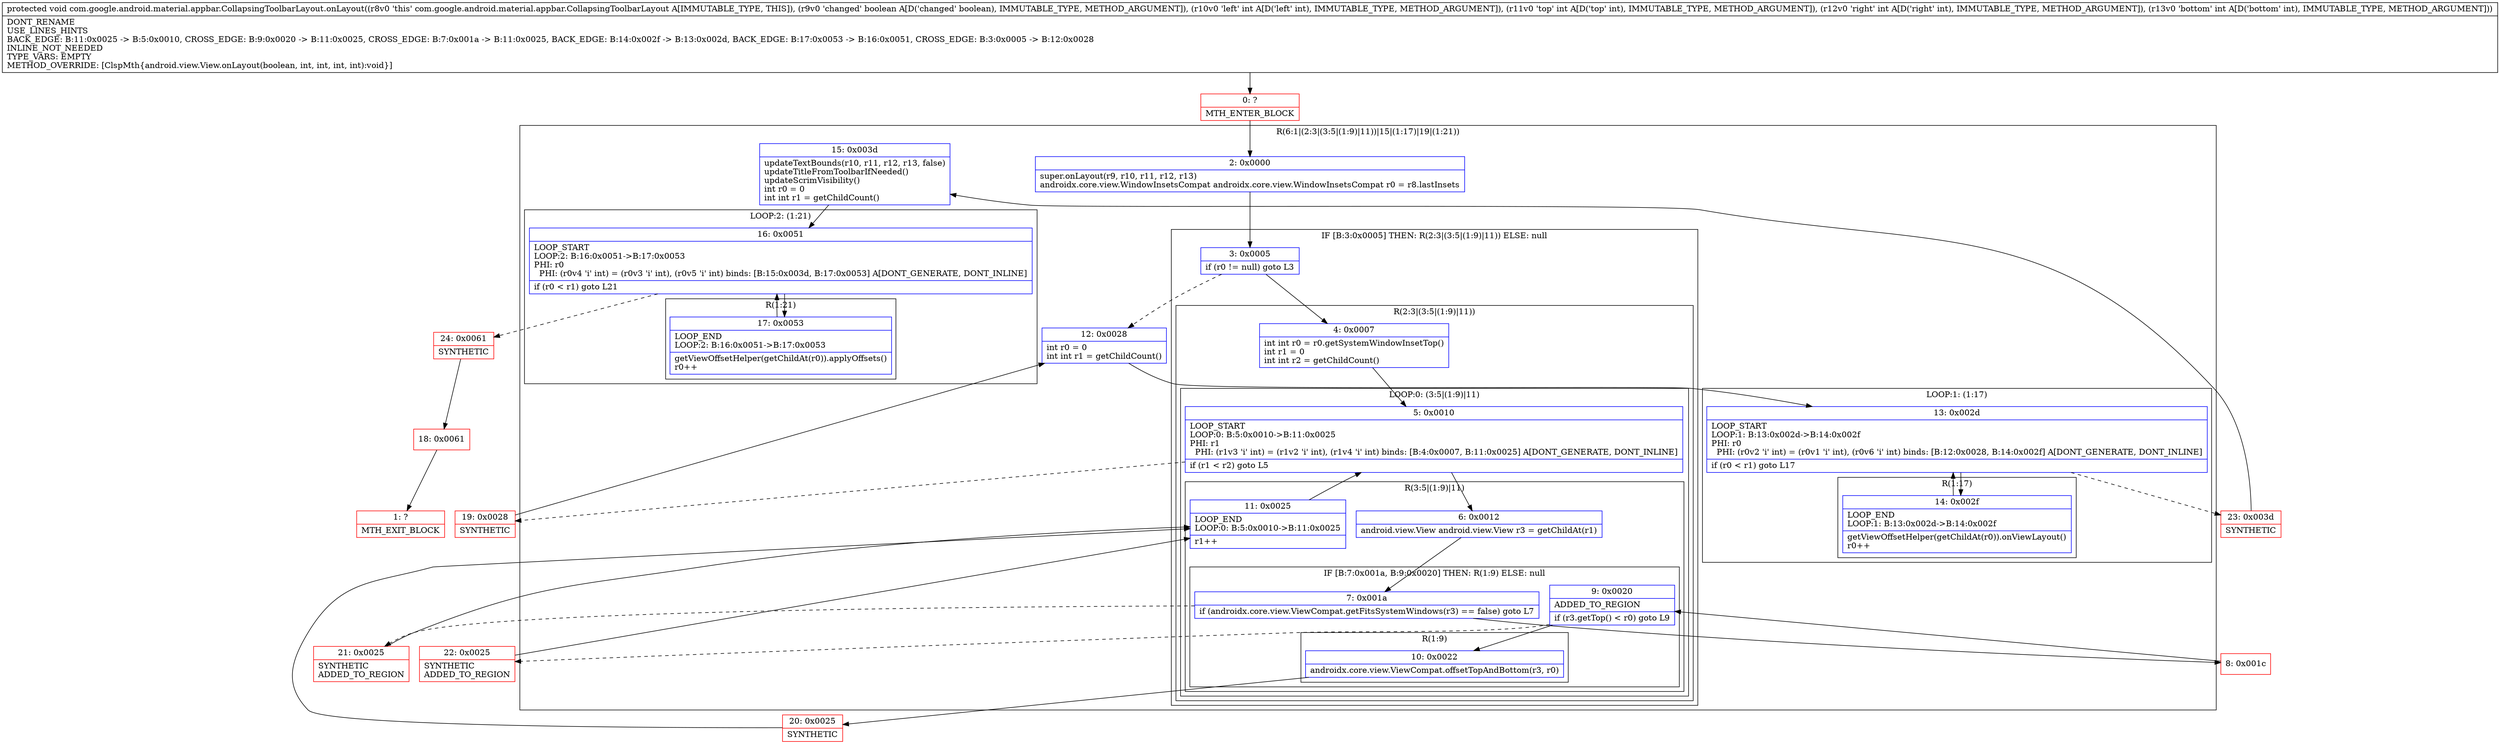 digraph "CFG forcom.google.android.material.appbar.CollapsingToolbarLayout.onLayout(ZIIII)V" {
subgraph cluster_Region_720558411 {
label = "R(6:1|(2:3|(3:5|(1:9)|11))|15|(1:17)|19|(1:21))";
node [shape=record,color=blue];
Node_2 [shape=record,label="{2\:\ 0x0000|super.onLayout(r9, r10, r11, r12, r13)\landroidx.core.view.WindowInsetsCompat androidx.core.view.WindowInsetsCompat r0 = r8.lastInsets\l}"];
subgraph cluster_IfRegion_333456083 {
label = "IF [B:3:0x0005] THEN: R(2:3|(3:5|(1:9)|11)) ELSE: null";
node [shape=record,color=blue];
Node_3 [shape=record,label="{3\:\ 0x0005|if (r0 != null) goto L3\l}"];
subgraph cluster_Region_1125578124 {
label = "R(2:3|(3:5|(1:9)|11))";
node [shape=record,color=blue];
Node_4 [shape=record,label="{4\:\ 0x0007|int int r0 = r0.getSystemWindowInsetTop()\lint r1 = 0\lint int r2 = getChildCount()\l}"];
subgraph cluster_LoopRegion_129173571 {
label = "LOOP:0: (3:5|(1:9)|11)";
node [shape=record,color=blue];
Node_5 [shape=record,label="{5\:\ 0x0010|LOOP_START\lLOOP:0: B:5:0x0010\-\>B:11:0x0025\lPHI: r1 \l  PHI: (r1v3 'i' int) = (r1v2 'i' int), (r1v4 'i' int) binds: [B:4:0x0007, B:11:0x0025] A[DONT_GENERATE, DONT_INLINE]\l|if (r1 \< r2) goto L5\l}"];
subgraph cluster_Region_758994477 {
label = "R(3:5|(1:9)|11)";
node [shape=record,color=blue];
Node_6 [shape=record,label="{6\:\ 0x0012|android.view.View android.view.View r3 = getChildAt(r1)\l}"];
subgraph cluster_IfRegion_936615396 {
label = "IF [B:7:0x001a, B:9:0x0020] THEN: R(1:9) ELSE: null";
node [shape=record,color=blue];
Node_7 [shape=record,label="{7\:\ 0x001a|if (androidx.core.view.ViewCompat.getFitsSystemWindows(r3) == false) goto L7\l}"];
Node_9 [shape=record,label="{9\:\ 0x0020|ADDED_TO_REGION\l|if (r3.getTop() \< r0) goto L9\l}"];
subgraph cluster_Region_676030379 {
label = "R(1:9)";
node [shape=record,color=blue];
Node_10 [shape=record,label="{10\:\ 0x0022|androidx.core.view.ViewCompat.offsetTopAndBottom(r3, r0)\l}"];
}
}
Node_11 [shape=record,label="{11\:\ 0x0025|LOOP_END\lLOOP:0: B:5:0x0010\-\>B:11:0x0025\l|r1++\l}"];
}
}
}
}
Node_12 [shape=record,label="{12\:\ 0x0028|int r0 = 0\lint int r1 = getChildCount()\l}"];
subgraph cluster_LoopRegion_1809690495 {
label = "LOOP:1: (1:17)";
node [shape=record,color=blue];
Node_13 [shape=record,label="{13\:\ 0x002d|LOOP_START\lLOOP:1: B:13:0x002d\-\>B:14:0x002f\lPHI: r0 \l  PHI: (r0v2 'i' int) = (r0v1 'i' int), (r0v6 'i' int) binds: [B:12:0x0028, B:14:0x002f] A[DONT_GENERATE, DONT_INLINE]\l|if (r0 \< r1) goto L17\l}"];
subgraph cluster_Region_1473842126 {
label = "R(1:17)";
node [shape=record,color=blue];
Node_14 [shape=record,label="{14\:\ 0x002f|LOOP_END\lLOOP:1: B:13:0x002d\-\>B:14:0x002f\l|getViewOffsetHelper(getChildAt(r0)).onViewLayout()\lr0++\l}"];
}
}
Node_15 [shape=record,label="{15\:\ 0x003d|updateTextBounds(r10, r11, r12, r13, false)\lupdateTitleFromToolbarIfNeeded()\lupdateScrimVisibility()\lint r0 = 0\lint int r1 = getChildCount()\l}"];
subgraph cluster_LoopRegion_1161649500 {
label = "LOOP:2: (1:21)";
node [shape=record,color=blue];
Node_16 [shape=record,label="{16\:\ 0x0051|LOOP_START\lLOOP:2: B:16:0x0051\-\>B:17:0x0053\lPHI: r0 \l  PHI: (r0v4 'i' int) = (r0v3 'i' int), (r0v5 'i' int) binds: [B:15:0x003d, B:17:0x0053] A[DONT_GENERATE, DONT_INLINE]\l|if (r0 \< r1) goto L21\l}"];
subgraph cluster_Region_829647586 {
label = "R(1:21)";
node [shape=record,color=blue];
Node_17 [shape=record,label="{17\:\ 0x0053|LOOP_END\lLOOP:2: B:16:0x0051\-\>B:17:0x0053\l|getViewOffsetHelper(getChildAt(r0)).applyOffsets()\lr0++\l}"];
}
}
}
Node_0 [shape=record,color=red,label="{0\:\ ?|MTH_ENTER_BLOCK\l}"];
Node_8 [shape=record,color=red,label="{8\:\ 0x001c}"];
Node_20 [shape=record,color=red,label="{20\:\ 0x0025|SYNTHETIC\l}"];
Node_22 [shape=record,color=red,label="{22\:\ 0x0025|SYNTHETIC\lADDED_TO_REGION\l}"];
Node_21 [shape=record,color=red,label="{21\:\ 0x0025|SYNTHETIC\lADDED_TO_REGION\l}"];
Node_19 [shape=record,color=red,label="{19\:\ 0x0028|SYNTHETIC\l}"];
Node_23 [shape=record,color=red,label="{23\:\ 0x003d|SYNTHETIC\l}"];
Node_24 [shape=record,color=red,label="{24\:\ 0x0061|SYNTHETIC\l}"];
Node_18 [shape=record,color=red,label="{18\:\ 0x0061}"];
Node_1 [shape=record,color=red,label="{1\:\ ?|MTH_EXIT_BLOCK\l}"];
MethodNode[shape=record,label="{protected void com.google.android.material.appbar.CollapsingToolbarLayout.onLayout((r8v0 'this' com.google.android.material.appbar.CollapsingToolbarLayout A[IMMUTABLE_TYPE, THIS]), (r9v0 'changed' boolean A[D('changed' boolean), IMMUTABLE_TYPE, METHOD_ARGUMENT]), (r10v0 'left' int A[D('left' int), IMMUTABLE_TYPE, METHOD_ARGUMENT]), (r11v0 'top' int A[D('top' int), IMMUTABLE_TYPE, METHOD_ARGUMENT]), (r12v0 'right' int A[D('right' int), IMMUTABLE_TYPE, METHOD_ARGUMENT]), (r13v0 'bottom' int A[D('bottom' int), IMMUTABLE_TYPE, METHOD_ARGUMENT]))  | DONT_RENAME\lUSE_LINES_HINTS\lBACK_EDGE: B:11:0x0025 \-\> B:5:0x0010, CROSS_EDGE: B:9:0x0020 \-\> B:11:0x0025, CROSS_EDGE: B:7:0x001a \-\> B:11:0x0025, BACK_EDGE: B:14:0x002f \-\> B:13:0x002d, BACK_EDGE: B:17:0x0053 \-\> B:16:0x0051, CROSS_EDGE: B:3:0x0005 \-\> B:12:0x0028\lINLINE_NOT_NEEDED\lTYPE_VARS: EMPTY\lMETHOD_OVERRIDE: [ClspMth\{android.view.View.onLayout(boolean, int, int, int, int):void\}]\l}"];
MethodNode -> Node_0;Node_2 -> Node_3;
Node_3 -> Node_4;
Node_3 -> Node_12[style=dashed];
Node_4 -> Node_5;
Node_5 -> Node_6;
Node_5 -> Node_19[style=dashed];
Node_6 -> Node_7;
Node_7 -> Node_8;
Node_7 -> Node_21[style=dashed];
Node_9 -> Node_10;
Node_9 -> Node_22[style=dashed];
Node_10 -> Node_20;
Node_11 -> Node_5;
Node_12 -> Node_13;
Node_13 -> Node_14;
Node_13 -> Node_23[style=dashed];
Node_14 -> Node_13;
Node_15 -> Node_16;
Node_16 -> Node_17;
Node_16 -> Node_24[style=dashed];
Node_17 -> Node_16;
Node_0 -> Node_2;
Node_8 -> Node_9;
Node_20 -> Node_11;
Node_22 -> Node_11;
Node_21 -> Node_11;
Node_19 -> Node_12;
Node_23 -> Node_15;
Node_24 -> Node_18;
Node_18 -> Node_1;
}

